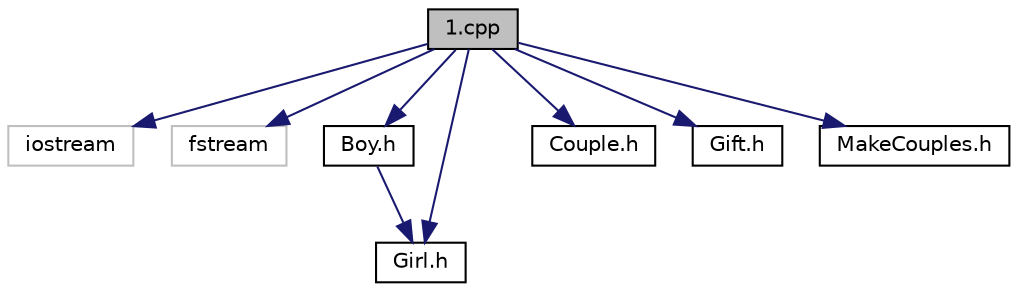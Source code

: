 digraph "1.cpp"
{
  edge [fontname="Helvetica",fontsize="10",labelfontname="Helvetica",labelfontsize="10"];
  node [fontname="Helvetica",fontsize="10",shape=record];
  Node0 [label="1.cpp",height=0.2,width=0.4,color="black", fillcolor="grey75", style="filled", fontcolor="black"];
  Node0 -> Node1 [color="midnightblue",fontsize="10",style="solid",fontname="Helvetica"];
  Node1 [label="iostream",height=0.2,width=0.4,color="grey75", fillcolor="white", style="filled"];
  Node0 -> Node2 [color="midnightblue",fontsize="10",style="solid",fontname="Helvetica"];
  Node2 [label="fstream",height=0.2,width=0.4,color="grey75", fillcolor="white", style="filled"];
  Node0 -> Node3 [color="midnightblue",fontsize="10",style="solid",fontname="Helvetica"];
  Node3 [label="Boy.h",height=0.2,width=0.4,color="black", fillcolor="white", style="filled",URL="$_boy_8h.html"];
  Node3 -> Node4 [color="midnightblue",fontsize="10",style="solid",fontname="Helvetica"];
  Node4 [label="Girl.h",height=0.2,width=0.4,color="black", fillcolor="white", style="filled",URL="$_girl_8h.html"];
  Node0 -> Node4 [color="midnightblue",fontsize="10",style="solid",fontname="Helvetica"];
  Node0 -> Node5 [color="midnightblue",fontsize="10",style="solid",fontname="Helvetica"];
  Node5 [label="Couple.h",height=0.2,width=0.4,color="black", fillcolor="white", style="filled",URL="$_couple_8h.html"];
  Node0 -> Node6 [color="midnightblue",fontsize="10",style="solid",fontname="Helvetica"];
  Node6 [label="Gift.h",height=0.2,width=0.4,color="black", fillcolor="white", style="filled",URL="$_gift_8h.html"];
  Node0 -> Node7 [color="midnightblue",fontsize="10",style="solid",fontname="Helvetica"];
  Node7 [label="MakeCouples.h",height=0.2,width=0.4,color="black", fillcolor="white", style="filled",URL="$_make_couples_8h.html"];
}
